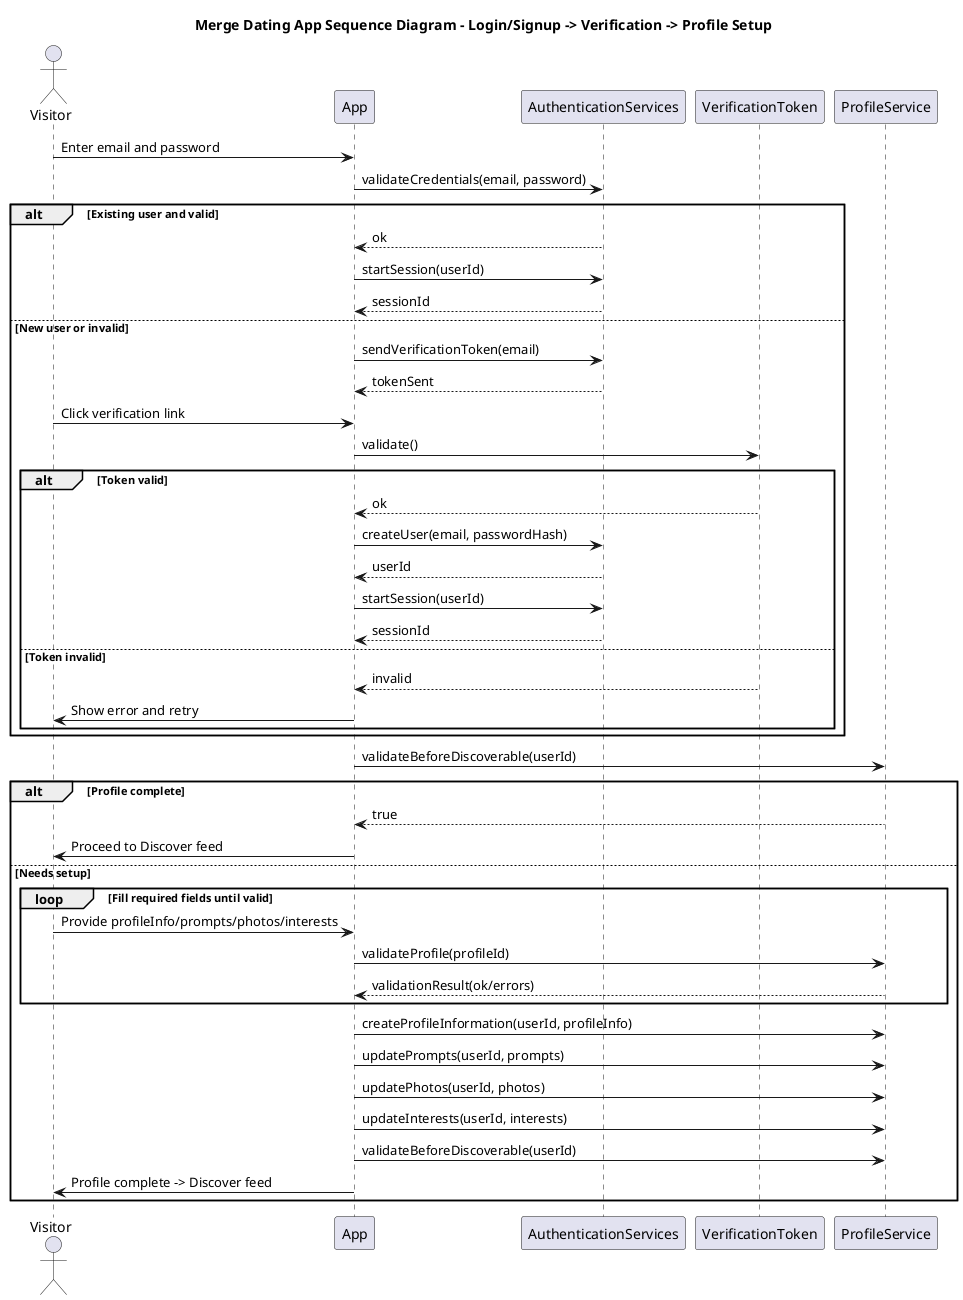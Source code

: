 @startuml
'https://plantuml.com/sequence-diagram

title Merge Dating App Sequence Diagram - Login/Signup -> Verification -> Profile Setup

actor "Visitor" as visitor
participant "App" as app
participant "AuthenticationServices" as authenticationServices
participant "VerificationToken" as verificationToken
participant "ProfileService" as profileService

visitor -> app: Enter email and password
app -> authenticationServices: validateCredentials(email, password)

alt Existing user and valid
    authenticationServices --> app: ok
    app -> authenticationServices: startSession(userId)
    authenticationServices --> app: sessionId
else New user or invalid
    app -> authenticationServices: sendVerificationToken(email)
    authenticationServices --> app: tokenSent
    visitor -> app: Click verification link
    app -> verificationToken: validate()
    alt Token valid
        verificationToken --> app: ok
        app -> authenticationServices: createUser(email, passwordHash)
        authenticationServices --> app: userId
        app -> authenticationServices: startSession(userId)
        authenticationServices --> app: sessionId
    else Token invalid
        verificationToken --> app: invalid
        app -> visitor: Show error and retry
    end
end

' Profile Complete
app -> profileService: validateBeforeDiscoverable(userId)
alt Profile complete
    profileService --> app: true
    app -> visitor: Proceed to Discover feed
else Needs setup
    loop Fill required fields until valid
        visitor -> app: Provide profileInfo/prompts/photos/interests
        app -> profileService: validateProfile(profileId)
        profileService --> app: validationResult(ok/errors)
    end
    app -> profileService: createProfileInformation(userId, profileInfo)
    app -> profileService: updatePrompts(userId, prompts)
    app -> profileService: updatePhotos(userId, photos)
    app -> profileService: updateInterests(userId, interests)
    app -> profileService: validateBeforeDiscoverable(userId)
    app -> visitor: Profile complete -> Discover feed
end
@enduml